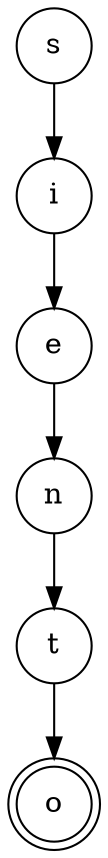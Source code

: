 digraph {   
    node [shape = doublecircle, color = black] o ;
    node [shape = circle];
    node [color= black];
    s -> i -> e -> n -> t -> o;	
}